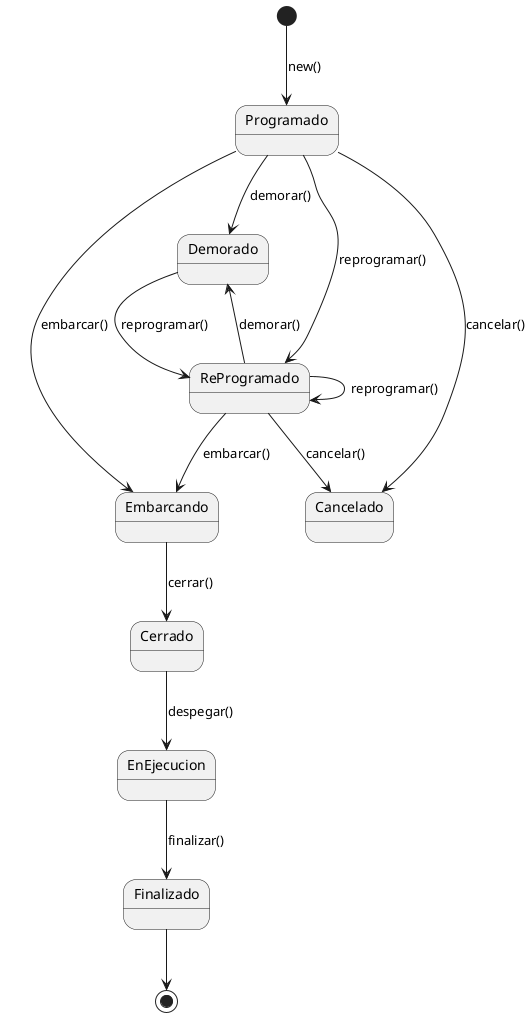 @startuml estado

[*] --> Programado : new()

Programado --> Embarcando : embarcar()
Programado --> Demorado : demorar()
Demorado --> ReProgramado : reprogramar()
Programado --> ReProgramado : reprogramar()
Programado --> Cancelado : cancelar()


ReProgramado --> Embarcando : embarcar()
ReProgramado --> Cancelado : cancelar()
ReProgramado --> ReProgramado: reprogramar()
ReProgramado --> Demorado : demorar()



EnEjecucion --> Finalizado : finalizar()
Embarcando --> Cerrado : cerrar()
Cerrado --> EnEjecucion : despegar()
Finalizado --> [*]

@enduml